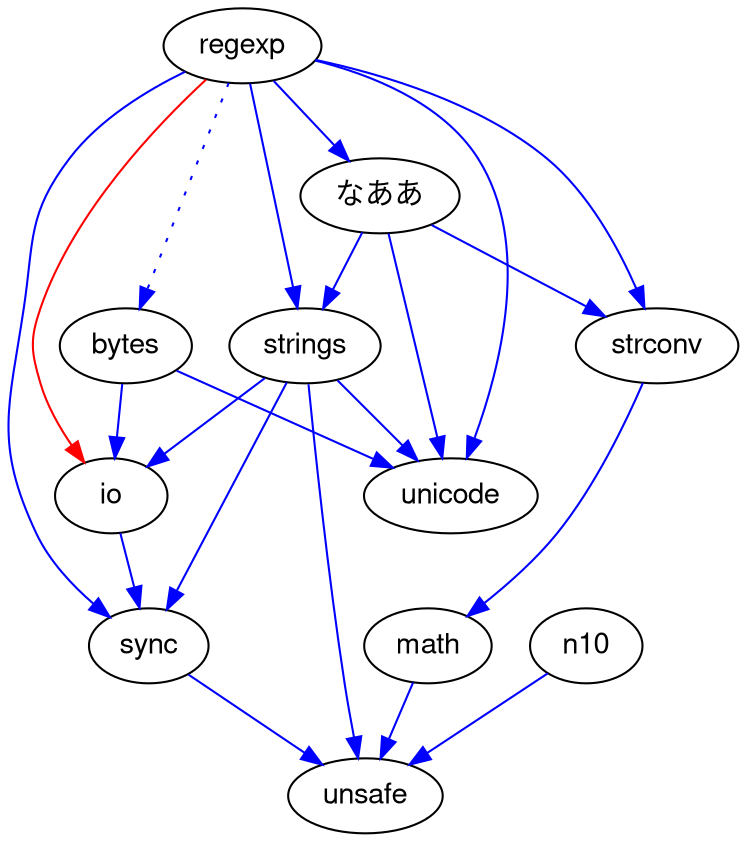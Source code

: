 digraph regexp { 
 fontname="Helvetica,Arial,sans-serif"
 node [fontname="Helvetica,Arial,sans-serif"]
 edge [fontname="Helvetica,Arial,sans-serif",color=blue]
 n0 [label="regexp"];
 n1 [label="bytes"];
 n2 [label="io"];
 n3 [label="なああ"];
 n5 [label="strconv"];
 n6 [label="strings"];
 n7 [label="sync"];
 n8 [label="unicode"];
 n13 [label="math"];
 n15 [label="unsafe"];
 n0 -> n1 [style="dotted"];
 n0 -> n2 [color=red];
 n0 -> n3;
 n0 -> n5;
 n0 -> n6;
 n0 -> n7;
 n0 -> n8;
 n1 -> n2;
 n1 -> n8;
 n2 -> n7;
 n3 -> n5;
 n3 -> n6;
 n3 -> n8;
 n5 -> n13;
 n6 -> n2;
 n6 -> n7;
 n6 -> n15;
 n6 -> n8;
 n7 -> n15;
 n10 -> n15;
 n13 -> n15;
}
